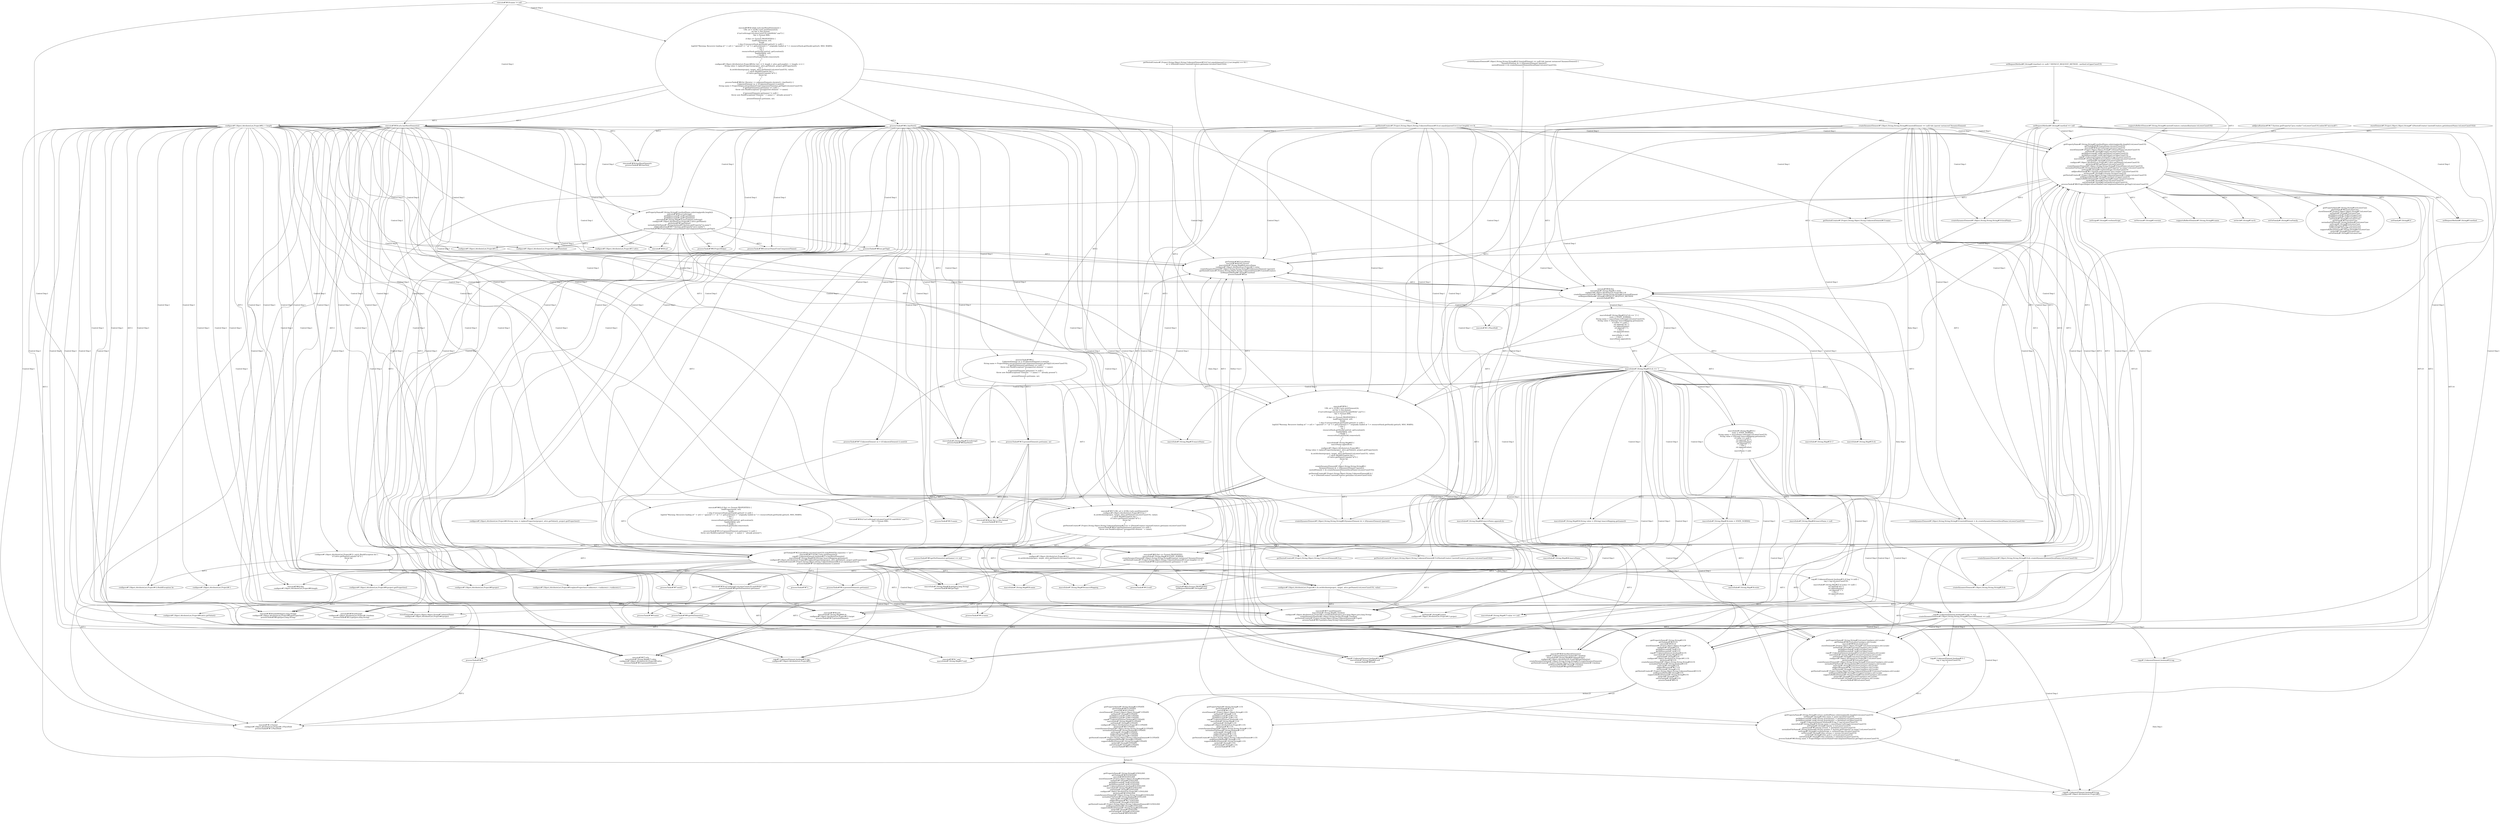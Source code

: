 digraph "Pattern" {
0 [label="getPropertyName#?,String,String#3:UPDATE
getToolsJar#?#23:UPDATE
execute#?#59:UPDATE
storeElement#?,Project,Object,Object,String#7:UPDATE
setName#?,String#3:UPDATE
getMilliseconds#?,int#3:UPDATE
getMilliseconds#?,int#3:UPDATE
copy#?,UnknownElement,boolean#32:UPDATE
macroSubs#?,String,Map#35:UPDATE
setFamily#?,String#3:UPDATE
configure#?,Object,AttributeList,Project#11:UPDATE
getAction#?#3:UPDATE
createDynamicElement#?,Object,String,String,String#10:UPDATE
normalizeFileName#?,String,boolean#3:UPDATE
setScope#?,String#3:UPDATE
addJavaRuntime#?#17:UPDATE
setVersion#?,String#3:UPDATE
getNestedCreator#?,Project,String,Object,String,UnknownElement#15:UPDATE
setRequestMethod#?,String#3:UPDATE
supportsReflectElement#?,String,String#4:UPDATE
setArch#?,String#3:UPDATE
setOsFamily#?,String#3:UPDATE
processTasks#?#8:UPDATE" shape=ellipse]
1 [label="getPropertyName#?,String,String#3:US
getToolsJar#?#23:US
execute#?#59:US
storeElement#?,Project,Object,Object,String#7:US
setName#?,String#3:US
getMilliseconds#?,int#3:US
getMilliseconds#?,int#3:US
copy#?,UnknownElement,boolean#32:US
macroSubs#?,String,Map#35:US
setFamily#?,String#3:US
configure#?,Object,AttributeList,Project#11:US
getAction#?#3:US
createDynamicElement#?,Object,String,String,String#10:US
normalizeFileName#?,String,boolean#3:US
setScope#?,String#3:US
addJavaRuntime#?#17:US
setVersion#?,String#3:US
getNestedCreator#?,Project,String,Object,String,UnknownElement#15:US
setRequestMethod#?,String#3:US
supportsReflectElement#?,String,String#4:US
setArch#?,String#3:US
setOsFamily#?,String#3:US
processTasks#?#8:US" shape=ellipse]
2 [label="getPropertyName#?,String,String#3:methodName.substring(prefix.length()).toLowerCase(US)
getToolsJar#?#23:javaHome.toLowerCase(US)
execute#?#59:url.toString().toLowerCase(US)
storeElement#?,Project,Object,Object,String#7:elementName.toLowerCase(US)
setName#?,String#3:name.toLowerCase(US)
getMilliseconds#?,int#3:getValue().toUpperCase(US)
getMilliseconds#?,int#3:getValue().toUpperCase(US)
copy#?,UnknownElement,boolean#32:tag.toLowerCase(US)
macroSubs#?,String,Map#35:macroName.toString().toLowerCase(US)
setFamily#?,String#3:f.toLowerCase(US)
configure#?,Object,AttributeList,Project#11:attrs.getName(i).toLowerCase(US)
getAction#?#3:getValue().toLowerCase(US)
createDynamicElement#?,Object,String,String,String#10:localName.toLowerCase(US)
normalizeFileName#?,String,boolean#3:System.getProperty(\"os.name\").toLowerCase(US)
setScope#?,String#3:verboseScope.toLowerCase(US)
addJavaRuntime#?#17:System.getProperty(\"java.vendor\").toLowerCase(US)
setVersion#?,String#3:version.toLowerCase(US)
getNestedCreator#?,Project,String,Object,String,UnknownElement#15:name.toLowerCase(US)
setRequestMethod#?,String#3:method.toUpperCase(US)
supportsReflectElement#?,String,String#4:name.toLowerCase(US)
setArch#?,String#3:arch.toLowerCase(US)
setOsFamily#?,String#3:osFamily.toLowerCase(US)
processTasks#?#8:ProjectHelper.extractNameFromComponentName(ue.getTag()).toLowerCase(US)" shape=ellipse]
3 [label="getPropertyName#?,String,String#3:return methodName.substring(prefix.length()).toLowerCase(US)
setName#?,String#3:this.name = name.toLowerCase(US)
getMilliseconds#?,int#3:String granularityU = getValue().toUpperCase(US)
getMilliseconds#?,int#3:String granularityU = getValue().toUpperCase(US)
copy#?,UnknownElement,boolean#32:tag = tag.toLowerCase(US)
macroSubs#?,String,Map#35:String name = macroName.toString().toLowerCase(US)
setFamily#?,String#3:family = f.toLowerCase(US)
getAction#?#3:String actionL = getValue().toLowerCase(US)
normalizeFileName#?,String,boolean#3:String osname = System.getProperty(\"os.name\").toLowerCase(US)
setScope#?,String#3:verboseScope = verboseScope.toLowerCase(US)
setVersion#?,String#3:this.version = version.toLowerCase(US)
setArch#?,String#3:this.arch = arch.toLowerCase(US)
setOsFamily#?,String#3:this.osFamily = osFamily.toLowerCase(US)
processTasks#?#8:String name = ProjectHelper.extractNameFromComponentName(ue.getTag()).toLowerCase(US)" shape=ellipse]
4 [label="getPropertyName#?,String,String#3:toLowerCase
getToolsJar#?#23:toLowerCase
storeElement#?,Project,Object,Object,String#7:toLowerCase
setName#?,String#3:toLowerCase
getMilliseconds#?,int#3:toUpperCase
getMilliseconds#?,int#3:toUpperCase
setFamily#?,String#3:toLowerCase
getAction#?#3:toLowerCase
normalizeFileName#?,String,boolean#3:toLowerCase
setScope#?,String#3:toLowerCase
addJavaRuntime#?#17:toLowerCase
setVersion#?,String#3:toLowerCase
supportsReflectElement#?,String,String#4:toLowerCase
setArch#?,String#3:toLowerCase
setOsFamily#?,String#3:toLowerCase" shape=ellipse]
5 [label="getPropertyName#?,String,String#3:methodName.substring(prefix.length())
execute#?#59:url.toString()
getMilliseconds#?,int#3:getValue()
getMilliseconds#?,int#3:getValue()
macroSubs#?,String,Map#35:macroName.toString()
configure#?,Object,AttributeList,Project#11:attrs.getName(i)
getAction#?#3:getValue()
normalizeFileName#?,String,boolean#3:System.getProperty(\"os.name\")
addJavaRuntime#?#17:System.getProperty(\"java.vendor\")
processTasks#?#8:ProjectHelper.extractNameFromComponentName(ue.getTag())" shape=ellipse]
6 [label="getPropertyName#?,String,String#3:toLowerCase(java.util.Locale)
getToolsJar#?#23:toLowerCase(java.util.Locale)
execute#?#59:toLowerCase()
storeElement#?,Project,Object,Object,String#7:toLowerCase(java.util.Locale)
setName#?,String#3:toLowerCase(java.util.Locale)
getMilliseconds#?,int#3:toUpperCase()
getMilliseconds#?,int#3:toUpperCase()
copy#?,UnknownElement,boolean#32:toLowerCase(java.util.Locale)
macroSubs#?,String,Map#35:toLowerCase(java.util.Locale)
setFamily#?,String#3:toLowerCase(java.util.Locale)
configure#?,Object,AttributeList,Project#11:toLowerCase()
getAction#?#3:toLowerCase()
createDynamicElement#?,Object,String,String,String#10:toLowerCase(java.util.Locale)
normalizeFileName#?,String,boolean#3:toLowerCase(java.util.Locale)
setScope#?,String#3:toLowerCase(java.util.Locale)
addJavaRuntime#?#17:toLowerCase(java.util.Locale)
setVersion#?,String#3:toLowerCase(java.util.Locale)
getNestedCreator#?,Project,String,Object,String,UnknownElement#15:toLowerCase(java.util.Locale)
setRequestMethod#?,String#3:toUpperCase(java.util.Locale)
supportsReflectElement#?,String,String#4:toLowerCase(java.util.Locale)
setArch#?,String#3:toLowerCase(java.util.Locale)
setOsFamily#?,String#3:toLowerCase(java.util.Locale)
processTasks#?#8:toLowerCase()" shape=ellipse]
7 [label="getPropertyName#?,String,String#-1:US
getToolsJar#?#-1:US
execute#?#-1:US
storeElement#?,Project,Object,Object,String#-1:US
setName#?,String#-1:US
getMilliseconds#?,int#-1:US
getMilliseconds#?,int#-1:US
copy#?,UnknownElement,boolean#-1:US
macroSubs#?,String,Map#-1:US
setFamily#?,String#-1:US
configure#?,Object,AttributeList,Project#-1:US
getAction#?#-1:US
createDynamicElement#?,Object,String,String,String#-1:US
normalizeFileName#?,String,boolean#-1:US
setScope#?,String#-1:US
addJavaRuntime#?#-1:US
setVersion#?,String#-1:US
getNestedCreator#?,Project,String,Object,String,UnknownElement#-1:US
setRequestMethod#?,String#-1:US
supportsReflectElement#?,String,String#-1:US
setArch#?,String#-1:US
setOsFamily#?,String#-1:US
processTasks#?#-1:US" shape=ellipse]
8 [label="getPropertyName#?,String,String#3:ENGLISH
getToolsJar#?#23:ENGLISH
execute#?#59:ENGLISH
storeElement#?,Project,Object,Object,String#8:ENGLISH
setName#?,String#3:ENGLISH
getMilliseconds#?,int#3:ENGLISH
getMilliseconds#?,int#3:ENGLISH
copy#?,UnknownElement,boolean#32:ENGLISH
macroSubs#?,String,Map#35:ENGLISH
setFamily#?,String#3:ENGLISH
configure#?,Object,AttributeList,Project#11:ENGLISH
getAction#?#3:ENGLISH
createDynamicElement#?,Object,String,String,String#10:ENGLISH
normalizeFileName#?,String,boolean#3:ENGLISH
setScope#?,String#3:ENGLISH
addJavaRuntime#?#17:ENGLISH
setVersion#?,String#3:ENGLISH
getNestedCreator#?,Project,String,Object,String,UnknownElement#15:ENGLISH
setRequestMethod#?,String#4:ENGLISH
supportsReflectElement#?,String,String#4:ENGLISH
setArch#?,String#3:ENGLISH
setOsFamily#?,String#3:ENGLISH
processTasks#?#9:ENGLISH" shape=ellipse]
9 [label="getToolsJar#?#23:javaHome.toLowerCase(US).endsWith(File.separator + \"jre\")
execute#?#57:((URL) (urls.nextElement()))
copy#?,UnknownElement,boolean#27:e.hasMoreElements()
macroSubs#?,String,Map#36:((String) (macroMapping.get(name)))
configure#?,Object,AttributeList,Project#9:replaceProperties(project, attrs.getValue(i), project.getProperties())
getNestedCreator#?,Project,String,Object,String,UnknownElement#14:uri.equals(parentUri)
processTasks#?#7:((UnknownElement) (i.next()))" shape=ellipse]
10 [label="getToolsJar#?#23:javaHome
execute#?#58:this.format
macroSubs#?,String,Map#44:macroName
configure#?,Object,AttributeList,Project#11:value
createDynamicElement#?,Object,String,String,String#9:((DynamicElement) (parent))
getNestedCreator#?,Project,String,Object,String,UnknownElement#15:nestedCreators
setRequestMethod#?,String#3:method
processTasks#?#8:ue" shape=ellipse]
11 [label="execute#?#56:hasMoreElements
processTasks#?#6:hasNext" shape=ellipse]
12 [label="execute#?#58:this
macroSubs#?,String,Map#11:state
configure#?,Object,AttributeList,Project#11:ih
createDynamicElement#?,Object,String,String,String#10:nestedElement
setRequestMethod#?,String#3:DEFAULT_REQUEST_METHOD
processTasks#?#6:i" shape=ellipse]
13 [label="execute#?#57:urls
macroSubs#?,String,Map#37:value
configure#?,Object,AttributeList,Project#9:attrs
processTasks#?#12:presentElements" shape=ellipse]
14 [label="execute#?#62:fmt == Format.PROPERTIES
macroSubs#?,String,Map#34:STATE_NORMAL
createDynamicElement#?,Object,String,String,String#8:(parent instanceof DynamicElement)
getNestedCreator#?,Project,String,Object,String,UnknownElement#14:(uri.length() == 0)
processTasks#?#12:presentElements.get(name) != null" shape=ellipse]
15 [label="execute#?#56:urls
macroSubs#?,String,Map#46:ch
configure#?,Object,AttributeList,Project#11:target
processTasks#?#15:presentElements" shape=ellipse]
16 [label="execute#?#56:hasMoreElements()
copy#?,UnknownElement,boolean#-1:boolean
macroSubs#?,String,Map#46:append(char)
configure#?,Object,AttributeList,Project#9:getValue(int)
createDynamicElement#?,Object,String,String,String#10:createDynamicElement()
getNestedCreator#?,Project,String,Object,String,UnknownElement#-1:boolean
setRequestMethod#?,String#-1:boolean
processTasks#?#9:getNsElements()" shape=ellipse]
17 [label="execute#?#-1:Format
configure#?,Object,AttributeList,Project#-1:PlaceHold
processTasks#?#-1:PlaceHold" shape=ellipse]
18 [label="execute#?#57:nextElement()
macroSubs#?,String,Map#-1:boolean
configure#?,Object,AttributeList,Project#11:setAttribute(Project,java.lang.Object,java.lang.String)
createDynamicElement#?,Object,String,String,String#-1:boolean
getNestedCreator#?,Project,String,Object,String,UnknownElement#15:get()
processTasks#?#15:put(java.lang.String,UnknownElement)" shape=ellipse]
19 [label="execute#?#59:endsWith(java.lang.String)
configure#?,Object,AttributeList,Project#9:getProperties()
processTasks#?#9:get(java.lang.String)" shape=ellipse]
20 [label="execute#?#62:Format.PROPERTIES
setRequestMethod#?,String#3:null" shape=ellipse]
21 [label="execute#?#56:\{
    URL url = ((URL) (urls.nextElement()));
    int fmt = this.format;
    if (url.toString().toLowerCase(US).endsWith(\".xml\")) \{
        fmt = Format.XML;
    \}
    if (fmt == Format.PROPERTIES) \{
        loadProperties(al, url);
        break;
    \} else if (resourceStack.getStack().get(url) != null) \{
        log((((((\"Warning: Recursive loading of \" + url) + \" ignored\") + \" at \") + getLocation()) + \" originally loaded at \") + resourceStack.getStack().get(url), MSG_WARN);
    \} else \{
        try \{
            resourceStack.getStack().put(url, getLocation());
            loadAntlib(al, url);
        \} finally \{
            resourceStack.getStack().remove(url);
        \}
    \}
\}
macroSubs#?,String,Map#45:\{
    macroName.append(ch);
\}
configure#?,Object,AttributeList,Project#8:\{
    String value = replaceProperties(project, attrs.getValue(i), project.getProperties());
    try \{
        ih.setAttribute(project, target, attrs.getName(i).toLowerCase(US), value);
    \} catch (BuildException be) \{
        if (!attrs.getName(i).equals(\"id\")) \{
            throw be;
        \}
    \}
\}
createDynamicElement#?,Object,String,String,String#8:\{
    DynamicElement dc = ((DynamicElement) (parent));
    nestedElement = dc.createDynamicElement(localName.toLowerCase(US));
\}
getNestedCreator#?,Project,String,Object,String,UnknownElement#14:\{
    nc = ((NestedCreator) (nestedCreators.get(name.toLowerCase(US))));
\}" shape=ellipse]
22 [label="execute#?#57:URL url = ((URL) (urls.nextElement()))
configure#?,Object,AttributeList,Project#10:try \{
    ih.setAttribute(project, target, attrs.getName(i).toLowerCase(US), value);
\} catch (BuildException be) \{
    if (!attrs.getName(i).equals(\"id\")) \{
        throw be;
    \}
\}
getNestedCreator#?,Project,String,Object,String,UnknownElement#15:nc = ((NestedCreator) (nestedCreators.get(name.toLowerCase(US))))
processTasks#?#9:if (getNsElements().get(name) == null) \{
    throw new BuildException(\"unsupported element \" + name);
\}" shape=ellipse]
23 [label="execute#?#59:url.toString().toLowerCase(US).endsWith(\".xml\")
processTasks#?#9:getNsElements().get(name)" shape=ellipse]
24 [label="execute#?#-1:PlaceHold" shape=ellipse]
25 [label="execute#?#59:toString()
configure#?,Object,AttributeList,Project#-1:boolean
processTasks#?#12:get(java.lang.String)" shape=ellipse]
26 [label="execute#?#59:url" shape=ellipse]
27 [label="execute#?#62:fmt
configure#?,Object,AttributeList,Project#8:length" shape=ellipse]
28 [label="execute#?#18:name != null" shape=ellipse]
29 [label="execute#?#56:urls.hasMoreElements()" shape=ellipse]
30 [label="execute#?#62:if (fmt == Format.PROPERTIES) \{
    loadProperties(al, url);
    break;
\} else if (resourceStack.getStack().get(url) != null) \{
    log((((((\"Warning: Recursive loading of \" + url) + \" ignored\") + \" at \") + getLocation()) + \" originally loaded at \") + resourceStack.getStack().get(url), MSG_WARN);
\} else \{
    try \{
        resourceStack.getStack().put(url, getLocation());
        loadAntlib(al, url);
    \} finally \{
        resourceStack.getStack().remove(url);
    \}
\}
processTasks#?#12:if (presentElements.get(name) != null) \{
    throw new BuildException((\"Element \" + name) + \" already present\");
\}" shape=ellipse]
31 [label="execute#?#59:\".xml\"
macroSubs#?,String,Map#37:null" shape=ellipse]
32 [label="execute#?#56:while (urls.hasMoreElements()) \{
    URL url = ((URL) (urls.nextElement()));
    int fmt = this.format;
    if (url.toString().toLowerCase(US).endsWith(\".xml\")) \{
        fmt = Format.XML;
    \}
    if (fmt == Format.PROPERTIES) \{
        loadProperties(al, url);
        break;
    \} else if (resourceStack.getStack().get(url) != null) \{
        log((((((\"Warning: Recursive loading of \" + url) + \" ignored\") + \" at \") + getLocation()) + \" originally loaded at \") + resourceStack.getStack().get(url), MSG_WARN);
    \} else \{
        try \{
            resourceStack.getStack().put(url, getLocation());
            loadAntlib(al, url);
        \} finally \{
            resourceStack.getStack().remove(url);
        \}
    \}
\} 
configure#?,Object,AttributeList,Project#8:for (int i = 0, length = attrs.getLength(); i < length; i++) \{
    String value = replaceProperties(project, attrs.getValue(i), project.getProperties());
    try \{
        ih.setAttribute(project, target, attrs.getName(i).toLowerCase(US), value);
    \} catch (BuildException be) \{
        if (!attrs.getName(i).equals(\"id\")) \{
            throw be;
        \}
    \}
\}
processTasks#?#6:for (Iterator i = unknownElements.iterator(); i.hasNext();) \{
    UnknownElement ue = ((UnknownElement) (i.next()));
    String name = ProjectHelper.extractNameFromComponentName(ue.getTag()).toLowerCase(US);
    if (getNsElements().get(name) == null) \{
        throw new BuildException(\"unsupported element \" + name);
    \}
    if (presentElements.get(name) != null) \{
        throw new BuildException((\"Element \" + name) + \" already present\");
    \}
    presentElements.put(name, ue);
\}" shape=ellipse]
33 [label="execute#?#59:if (url.toString().toLowerCase(US).endsWith(\".xml\")) \{
    fmt = Format.XML;
\}" shape=ellipse]
34 [label="execute#?#58:int fmt = this.format
processTasks#?#15:ue" shape=ellipse]
35 [label="storeElement#?,Project,Object,Object,String#7:elementName
configure#?,Object,AttributeList,Project#9:project" shape=ellipse]
36 [label="storeElement#?,Project,Object,Object,String#7:((NestedCreator) (nestedCreators.get(elementName.toLowerCase(US))))" shape=ellipse]
37 [label="setName#?,String#3:name
configure#?,Object,AttributeList,Project#11:project" shape=ellipse]
38 [label="copy#?,UnknownElement,boolean#32:tag
configure#?,Object,AttributeList,Project#8:i" shape=ellipse]
39 [label="copy#?,UnknownElement,boolean#31:tag
configure#?,Object,AttributeList,Project#9:i" shape=ellipse]
40 [label="copy#?,UnknownElement,boolean#31:\{
    tag = tag.toLowerCase(US);
\}" shape=ellipse]
41 [label="copy#?,UnknownElement,boolean#31:tag != null
createDynamicElement#?,Object,String,String,String#8:(nestedElement == null)" shape=ellipse]
42 [label="copy#?,UnknownElement,boolean#31:if (tag != null) \{
    tag = tag.toLowerCase(US);
\}
macroSubs#?,String,Map#37:if (value == null) \{
    ret.append(\"@\{\");
    ret.append(name);
    ret.append(\"\}\");
\} else \{
    ret.append(value);
\}" shape=ellipse]
43 [label="copy#?,UnknownElement,boolean#31:null
macroSubs#?,String,Map#44:null
processTasks#?#9:null" shape=ellipse]
44 [label="copy#?,UnknownElement,boolean#32:tag" shape=ellipse]
45 [label="macroSubs#?,String,Map#34:state = STATE_NORMAL" shape=ellipse]
46 [label="macroSubs#?,String,Map#36:macroMapping" shape=ellipse]
47 [label="macroSubs#?,String,Map#33:'\}'" shape=ellipse]
48 [label="macroSubs#?,String,Map#36:get(java.lang.String)
processTasks#?#8:getTag()" shape=ellipse]
49 [label="macroSubs#?,String,Map#33:ch == '\}'" shape=ellipse]
50 [label="macroSubs#?,String,Map#33:ch" shape=ellipse]
51 [label="macroSubs#?,String,Map#36:name" shape=ellipse]
52 [label="macroSubs#?,String,Map#37:value == null" shape=ellipse]
53 [label="macroSubs#?,String,Map#46:macroName" shape=ellipse]
54 [label="macroSubs#?,String,Map#35:toString()
processTasks#?#6:hasNext()" shape=ellipse]
55 [label="macroSubs#?,String,Map#35:macroName" shape=ellipse]
56 [label="macroSubs#?,String,Map#44:macroName = null" shape=ellipse]
57 [label="macroSubs#?,String,Map#33:if (ch == '\}') \{
    state = STATE_NORMAL;
    String name = macroName.toString().toLowerCase(US);
    String value = ((String) (macroMapping.get(name)));
    if (value == null) \{
        ret.append(\"@\{\");
        ret.append(name);
        ret.append(\"\}\");
    \} else \{
        ret.append(value);
    \}
    macroName = null;
\} else \{
    macroName.append(ch);
\}" shape=ellipse]
58 [label="macroSubs#?,String,Map#33:\{
    state = STATE_NORMAL;
    String name = macroName.toString().toLowerCase(US);
    String value = ((String) (macroMapping.get(name)));
    if (value == null) \{
        ret.append(\"@\{\");
        ret.append(name);
        ret.append(\"\}\");
    \} else \{
        ret.append(value);
    \}
    macroName = null;
\}" shape=ellipse]
59 [label="macroSubs#?,String,Map#36:String value = ((String) (macroMapping.get(name)))" shape=ellipse]
60 [label="macroSubs#?,String,Map#34:state" shape=ellipse]
61 [label="macroSubs#?,String,Map#46:macroName.append(ch)" shape=ellipse]
62 [label="setFamily#?,String#3:f" shape=ellipse]
63 [label="configure#?,Object,AttributeList,Project#11:ih.setAttribute(project, target, attrs.getName(i).toLowerCase(US), value)" shape=ellipse]
64 [label="configure#?,Object,AttributeList,Project#9:replaceProperties(<unknown>,<unknown>,<unknown>)" shape=ellipse]
65 [label="configure#?,Object,AttributeList,Project#10:\{
    ih.setAttribute(project, target, attrs.getName(i).toLowerCase(US), value);
\}" shape=ellipse]
66 [label="configure#?,Object,AttributeList,Project#9:String value = replaceProperties(project, attrs.getValue(i), project.getProperties())" shape=ellipse]
67 [label="configure#?,Object,AttributeList,Project#11:getName(int)" shape=ellipse]
68 [label="configure#?,Object,AttributeList,Project#8:i < length" shape=ellipse]
69 [label="configure#?,Object,AttributeList,Project#12: catch (BuildException be) \{
    if (!attrs.getName(i).equals(\"id\")) \{
        throw be;
    \}
\}" shape=ellipse]
70 [label="configure#?,Object,AttributeList,Project#9:project.getProperties()" shape=ellipse]
71 [label="configure#?,Object,AttributeList,Project#11:i" shape=ellipse]
72 [label="configure#?,Object,AttributeList,Project#9:project" shape=ellipse]
73 [label="configure#?,Object,AttributeList,Project#12:BuildException be" shape=ellipse]
74 [label="configure#?,Object,AttributeList,Project#-1:" shape=ellipse]
75 [label="configure#?,Object,AttributeList,Project#11:attrs" shape=ellipse]
76 [label="configure#?,Object,AttributeList,Project#9:attrs.getValue(i)" shape=ellipse]
77 [label="createDynamicElement#?,Object,String,String,String#10:dc.createDynamicElement(localName.toLowerCase(US))" shape=ellipse]
78 [label="createDynamicElement#?,Object,String,String,String#10:dc" shape=ellipse]
79 [label="createDynamicElement#?,Object,String,String,String#8:if ((nestedElement == null) && (parent instanceof DynamicElement)) \{
    DynamicElement dc = ((DynamicElement) (parent));
    nestedElement = dc.createDynamicElement(localName.toLowerCase(US));
\}" shape=ellipse]
80 [label="createDynamicElement#?,Object,String,String,String#10:nestedElement = dc.createDynamicElement(localName.toLowerCase(US))" shape=ellipse]
81 [label="createDynamicElement#?,Object,String,String,String#8:(nestedElement == null) && (parent instanceof DynamicElement)" shape=ellipse]
82 [label="createDynamicElement#?,Object,String,String,String#9:DynamicElement dc = ((DynamicElement) (parent))" shape=ellipse]
83 [label="createDynamicElement#?,Object,String,String,String#10:localName" shape=ellipse]
84 [label="setScope#?,String#3:verboseScope" shape=ellipse]
85 [label="addJavaRuntime#?#17:System.getProperty(\"java.vendor\").toLowerCase(US).indexOf(\"microsoft\")" shape=ellipse]
86 [label="setVersion#?,String#3:version" shape=ellipse]
87 [label="getNestedCreator#?,Project,String,Object,String,UnknownElement#15:name" shape=ellipse]
88 [label="getNestedCreator#?,Project,String,Object,String,UnknownElement#15:nc" shape=ellipse]
89 [label="getNestedCreator#?,Project,String,Object,String,UnknownElement#14:if (uri.equals(parentUri) || (uri.length() == 0)) \{
    nc = ((NestedCreator) (nestedCreators.get(name.toLowerCase(US))));
\}" shape=ellipse]
90 [label="getNestedCreator#?,Project,String,Object,String,UnknownElement#15:((NestedCreator) (nestedCreators.get(name.toLowerCase(US))))" shape=ellipse]
91 [label="getNestedCreator#?,Project,String,Object,String,UnknownElement#14:uri.equals(parentUri) || (uri.length() == 0)" shape=ellipse]
92 [label="setRequestMethod#?,String#3:method == null" shape=ellipse]
93 [label="setRequestMethod#?,String#3:method" shape=ellipse]
94 [label="setRequestMethod#?,String#3:(method == null) ? DEFAULT_REQUEST_METHOD : method.toUpperCase(US)" shape=ellipse]
95 [label="supportsReflectElement#?,String,String#4:nestedCreators.containsKey(name.toLowerCase(US))" shape=ellipse]
96 [label="supportsReflectElement#?,String,String#4:name" shape=ellipse]
97 [label="setArch#?,String#3:arch" shape=ellipse]
98 [label="setOsFamily#?,String#3:osFamily" shape=ellipse]
99 [label="processTasks#?#12:null" shape=ellipse]
100 [label="processTasks#?#8:ProjectHelper" shape=ellipse]
101 [label="processTasks#?#12:name" shape=ellipse]
102 [label="processTasks#?#9:name" shape=ellipse]
103 [label="processTasks#?#7:UnknownElement ue = ((UnknownElement) (i.next()))" shape=ellipse]
104 [label="processTasks#?#9:getNsElements()" shape=ellipse]
105 [label="processTasks#?#7:i" shape=ellipse]
106 [label="processTasks#?#15:name" shape=ellipse]
107 [label="processTasks#?#8:extractNameFromComponentName()" shape=ellipse]
108 [label="processTasks#?#7:next()" shape=ellipse]
109 [label="processTasks#?#12:presentElements.get(name)" shape=ellipse]
110 [label="processTasks#?#8:ue.getTag()" shape=ellipse]
111 [label="processTasks#?#-1:" shape=ellipse]
112 [label="processTasks#?#6:i.hasNext()" shape=ellipse]
113 [label="processTasks#?#9:getNsElements().get(name) == null" shape=ellipse]
114 [label="processTasks#?#6:\{
    UnknownElement ue = ((UnknownElement) (i.next()));
    String name = ProjectHelper.extractNameFromComponentName(ue.getTag()).toLowerCase(US);
    if (getNsElements().get(name) == null) \{
        throw new BuildException(\"unsupported element \" + name);
    \}
    if (presentElements.get(name) != null) \{
        throw new BuildException((\"Element \" + name) + \" already present\");
    \}
    presentElements.put(name, ue);
\}" shape=ellipse]
115 [label="processTasks#?#15:presentElements.put(name, ue)" shape=ellipse]
0 -> 8 [label="Action:23"];
1 -> 0 [label="Action:23"];
1 -> 7 [label="AST:23"];
2 -> 1 [label="AST:23"];
2 -> 4 [label="AST:15"];
2 -> 5 [label="AST:10"];
2 -> 6 [label="AST:23"];
2 -> 10 [label="AST:1"];
2 -> 35 [label="AST:1"];
2 -> 37 [label="AST:1"];
2 -> 44 [label="AST:1"];
2 -> 62 [label="AST:1"];
2 -> 83 [label="AST:1"];
2 -> 84 [label="AST:1"];
2 -> 86 [label="AST:1"];
2 -> 87 [label="AST:1"];
2 -> 93 [label="AST:1"];
2 -> 96 [label="AST:1"];
2 -> 97 [label="AST:1"];
2 -> 98 [label="AST:1"];
3 -> 2 [label="AST:14"];
3 -> 38 [label="AST:1"];
5 -> 25 [label="AST:1"];
5 -> 26 [label="AST:1"];
5 -> 54 [label="AST:1"];
5 -> 55 [label="AST:1"];
5 -> 67 [label="AST:1"];
5 -> 71 [label="AST:1"];
5 -> 75 [label="AST:1"];
5 -> 100 [label="AST:1"];
5 -> 107 [label="AST:1"];
5 -> 110 [label="AST:1"];
9 -> 2 [label="AST:1"];
9 -> 13 [label="AST:1"];
9 -> 18 [label="AST:1"];
9 -> 39 [label="Control Dep:1"];
9 -> 41 [label="Control Dep:1"];
9 -> 42 [label="Control Dep:1"];
9 -> 43 [label="Control Dep:1"];
9 -> 46 [label="AST:1"];
9 -> 48 [label="AST:1"];
9 -> 51 [label="AST:1"];
9 -> 64 [label="AST:1"];
9 -> 70 [label="AST:1"];
9 -> 72 [label="AST:1"];
9 -> 74 [label="AST:1"];
9 -> 76 [label="AST:1"];
9 -> 105 [label="AST:1"];
9 -> 108 [label="AST:1"];
10 -> 12 [label="AST:1"];
10 -> 53 [label="Define Use:1"];
10 -> 88 [label="Data Dep:1"];
12 -> 24 [label="AST:1"];
12 -> 47 [label="Control Dep:1"];
12 -> 49 [label="Control Dep:1"];
12 -> 50 [label="Control Dep:1"];
12 -> 57 [label="Control Dep:1"];
14 -> 27 [label="AST:1"];
14 -> 20 [label="AST:1"];
14 -> 60 [label="Data Dep:1"];
14 -> 99 [label="AST:1"];
14 -> 109 [label="AST:1"];
20 -> 17 [label="AST:1"];
21 -> 22 [label="AST:3"];
21 -> 34 [label="AST:1"];
21 -> 33 [label="AST:1"];
21 -> 30 [label="AST:1"];
21 -> 61 [label="AST:1"];
21 -> 66 [label="AST:1"];
21 -> 80 [label="AST:1"];
21 -> 82 [label="AST:1"];
22 -> 9 [label="AST:1"];
22 -> 65 [label="AST:1"];
22 -> 69 [label="AST:1"];
22 -> 88 [label="AST:1"];
22 -> 90 [label="AST:1"];
22 -> 113 [label="AST:1"];
23 -> 19 [label="AST:2"];
23 -> 2 [label="AST:1"];
23 -> 31 [label="AST:1"];
23 -> 102 [label="AST:1"];
23 -> 104 [label="AST:1"];
28 -> 15 [label="Control Dep:1"];
28 -> 16 [label="Control Dep:1"];
28 -> 32 [label="Control Dep:1"];
28 -> 29 [label="Control Dep:1"];
29 -> 11 [label="AST:1"];
29 -> 12 [label="Control Dep:1"];
29 -> 13 [label="Control Dep:1"];
29 -> 14 [label="Control Dep:1"];
29 -> 15 [label="AST:1"];
29 -> 16 [label="AST:1"];
29 -> 17 [label="Control Dep:1"];
29 -> 18 [label="Control Dep:1"];
29 -> 19 [label="Control Dep:1"];
29 -> 20 [label="Control Dep:1"];
29 -> 21 [label="Control Dep:1"];
29 -> 22 [label="Control Dep:1"];
29 -> 23 [label="Control Dep:1"];
29 -> 24 [label="Control Dep:1"];
29 -> 25 [label="Control Dep:1"];
29 -> 26 [label="Control Dep:1"];
29 -> 27 [label="Control Dep:1"];
29 -> 9 [label="Control Dep:1"];
29 -> 34 [label="Control Dep:1"];
29 -> 10 [label="Control Dep:1"];
29 -> 33 [label="Control Dep:1"];
29 -> 2 [label="Control Dep:1"];
29 -> 6 [label="Control Dep:1"];
29 -> 5 [label="Control Dep:1"];
29 -> 1 [label="Control Dep:1"];
29 -> 31 [label="Control Dep:1"];
29 -> 30 [label="Control Dep:1"];
30 -> 14 [label="AST:2"];
32 -> 21 [label="AST:2"];
32 -> 29 [label="AST:1"];
32 -> 68 [label="AST:1"];
32 -> 112 [label="AST:1"];
32 -> 114 [label="AST:1"];
33 -> 23 [label="AST:1"];
34 -> 10 [label="AST:1"];
36 -> 2 [label="AST:1"];
40 -> 3 [label="AST:1"];
41 -> 38 [label="Control Dep:1"];
41 -> 39 [label="AST:1"];
41 -> 40 [label="Control Dep:1"];
41 -> 16 [label="AST:1"];
41 -> 43 [label="AST:1"];
41 -> 3 [label="Control Dep:1"];
41 -> 2 [label="Control Dep:1"];
41 -> 6 [label="Control Dep:1"];
41 -> 44 [label="Control Dep:1"];
41 -> 1 [label="Control Dep:1"];
42 -> 40 [label="AST:1"];
42 -> 41 [label="AST:1"];
42 -> 52 [label="AST:1"];
44 -> 38 [label="Data Dep:1"];
45 -> 60 [label="AST:1"];
45 -> 14 [label="AST:1"];
49 -> 45 [label="Control Dep:1"];
49 -> 46 [label="Control Dep:1"];
49 -> 47 [label="AST:1"];
49 -> 48 [label="Control Dep:1"];
49 -> 18 [label="AST:1"];
49 -> 50 [label="AST:1"];
49 -> 58 [label="Control Dep:1"];
49 -> 60 [label="Control Dep:1"];
49 -> 14 [label="Control Dep:1"];
49 -> 3 [label="Control Dep:1"];
49 -> 2 [label="Control Dep:1"];
49 -> 6 [label="Control Dep:1"];
49 -> 5 [label="Control Dep:1"];
49 -> 54 [label="Control Dep:1"];
49 -> 55 [label="Control Dep:1"];
49 -> 1 [label="Control Dep:1"];
49 -> 59 [label="Control Dep:1"];
49 -> 9 [label="Control Dep:1"];
49 -> 51 [label="Control Dep:1"];
49 -> 42 [label="Control Dep:1"];
49 -> 52 [label="Control Dep:1"];
49 -> 13 [label="Control Dep:1"];
49 -> 31 [label="Control Dep:1"];
49 -> 56 [label="Control Dep:1"];
49 -> 10 [label="Control Dep:1"];
49 -> 43 [label="Control Dep:1"];
49 -> 21 [label="Control Dep:1"];
49 -> 61 [label="Control Dep:1"];
49 -> 16 [label="Control Dep:1"];
49 -> 53 [label="Control Dep:1"];
49 -> 15 [label="Control Dep:1"];
52 -> 13 [label="AST:1"];
52 -> 31 [label="AST:1"];
56 -> 10 [label="AST:1"];
56 -> 43 [label="AST:1"];
57 -> 49 [label="AST:1"];
57 -> 58 [label="AST:1"];
57 -> 21 [label="AST:1"];
58 -> 45 [label="AST:1"];
58 -> 56 [label="AST:1"];
58 -> 3 [label="AST:1"];
58 -> 59 [label="AST:1"];
58 -> 42 [label="AST:1"];
59 -> 9 [label="AST:1"];
61 -> 53 [label="AST:1"];
61 -> 16 [label="AST:1"];
61 -> 15 [label="AST:1"];
63 -> 12 [label="AST:1"];
63 -> 18 [label="AST:1"];
63 -> 37 [label="AST:1"];
63 -> 15 [label="AST:1"];
63 -> 2 [label="AST:1"];
63 -> 10 [label="AST:1"];
65 -> 63 [label="AST:1"];
66 -> 9 [label="AST:1"];
68 -> 63 [label="Control Dep:1"];
68 -> 64 [label="Control Dep:1"];
68 -> 65 [label="Control Dep:1"];
68 -> 66 [label="Control Dep:1"];
68 -> 67 [label="Control Dep:1"];
68 -> 25 [label="AST:1"];
68 -> 38 [label="AST:1"];
68 -> 27 [label="AST:1"];
68 -> 21 [label="Control Dep:1"];
68 -> 9 [label="Control Dep:1"];
68 -> 74 [label="Control Dep:1"];
68 -> 17 [label="Control Dep:1"];
68 -> 72 [label="Control Dep:1"];
68 -> 76 [label="Control Dep:1"];
68 -> 16 [label="Control Dep:1"];
68 -> 13 [label="Control Dep:1"];
68 -> 39 [label="Control Dep:1"];
68 -> 70 [label="Control Dep:1"];
68 -> 19 [label="Control Dep:1"];
68 -> 35 [label="Control Dep:1"];
68 -> 22 [label="Control Dep:1"];
68 -> 18 [label="Control Dep:1"];
68 -> 12 [label="Control Dep:1"];
68 -> 37 [label="Control Dep:1"];
68 -> 15 [label="Control Dep:1"];
68 -> 2 [label="Control Dep:1"];
68 -> 6 [label="Control Dep:1"];
68 -> 5 [label="Control Dep:1"];
68 -> 75 [label="Control Dep:1"];
68 -> 71 [label="Control Dep:1"];
68 -> 1 [label="Control Dep:1"];
68 -> 10 [label="Control Dep:1"];
68 -> 69 [label="Control Dep:1"];
68 -> 73 [label="Control Dep:1"];
69 -> 73 [label="AST:1"];
70 -> 35 [label="AST:1"];
70 -> 19 [label="AST:1"];
74 -> 17 [label="AST:1"];
76 -> 13 [label="AST:1"];
76 -> 16 [label="AST:1"];
76 -> 39 [label="AST:1"];
77 -> 78 [label="AST:1"];
77 -> 16 [label="AST:1"];
77 -> 2 [label="AST:1"];
78 -> 12 [label="Data Dep:1"];
79 -> 81 [label="AST:1"];
79 -> 21 [label="AST:1"];
80 -> 77 [label="AST:1"];
80 -> 12 [label="AST:1"];
81 -> 77 [label="Control Dep:1"];
81 -> 78 [label="Control Dep:1"];
81 -> 80 [label="Control Dep:1"];
81 -> 18 [label="AST:1"];
81 -> 41 [label="AST:1"];
81 -> 14 [label="AST:1"];
81 -> 21 [label="Control Dep:1"];
81 -> 82 [label="Control Dep:1"];
81 -> 10 [label="Control Dep:1"];
81 -> 12 [label="Control Dep:1"];
81 -> 16 [label="Control Dep:1"];
81 -> 2 [label="Control Dep:1"];
81 -> 6 [label="Control Dep:1"];
81 -> 83 [label="Control Dep:1"];
81 -> 1 [label="Control Dep:1"];
82 -> 10 [label="AST:1"];
83 -> 12 [label="Data Dep:1"];
85 -> 2 [label="AST:1"];
87 -> 88 [label="Data Dep:1"];
89 -> 91 [label="AST:1"];
89 -> 21 [label="AST:1"];
90 -> 10 [label="AST:1"];
90 -> 18 [label="AST:1"];
90 -> 2 [label="AST:1"];
91 -> 87 [label="Control Dep:1"];
91 -> 88 [label="Control Dep:1"];
91 -> 90 [label="Control Dep:1"];
91 -> 16 [label="AST:1"];
91 -> 9 [label="AST:1"];
91 -> 14 [label="AST:1"];
91 -> 21 [label="Control Dep:1"];
91 -> 22 [label="Control Dep:1"];
91 -> 18 [label="Control Dep:1"];
91 -> 10 [label="Control Dep:1"];
91 -> 2 [label="Control Dep:1"];
91 -> 6 [label="Control Dep:1"];
91 -> 1 [label="Control Dep:1"];
92 -> 16 [label="AST:1"];
92 -> 10 [label="AST:1"];
92 -> 20 [label="AST:1"];
92 -> 12 [label="Control Dep:1"];
92 -> 2 [label="Control Dep:1"];
92 -> 6 [label="Control Dep:1"];
92 -> 93 [label="Control Dep:1"];
92 -> 1 [label="Control Dep:1"];
94 -> 92 [label="AST:1"];
94 -> 12 [label="AST:1"];
94 -> 2 [label="AST:1"];
95 -> 2 [label="AST:1"];
103 -> 9 [label="AST:1"];
104 -> 111 [label="AST:1"];
104 -> 16 [label="AST:1"];
109 -> 101 [label="AST:1"];
109 -> 13 [label="AST:1"];
109 -> 25 [label="AST:1"];
110 -> 10 [label="AST:1"];
110 -> 48 [label="AST:1"];
111 -> 17 [label="AST:1"];
112 -> 99 [label="Control Dep:1"];
112 -> 100 [label="Control Dep:1"];
112 -> 101 [label="Control Dep:1"];
112 -> 102 [label="Control Dep:1"];
112 -> 103 [label="Control Dep:1"];
112 -> 104 [label="Control Dep:1"];
112 -> 105 [label="Control Dep:1"];
112 -> 106 [label="Control Dep:1"];
112 -> 107 [label="Control Dep:1"];
112 -> 108 [label="Control Dep:1"];
112 -> 109 [label="Control Dep:1"];
112 -> 110 [label="Control Dep:1"];
112 -> 111 [label="Control Dep:1"];
112 -> 11 [label="AST:1"];
112 -> 12 [label="AST:1"];
112 -> 54 [label="AST:1"];
112 -> 114 [label="Control Dep:1"];
112 -> 9 [label="Control Dep:1"];
112 -> 3 [label="Control Dep:1"];
112 -> 2 [label="Control Dep:1"];
112 -> 6 [label="Control Dep:1"];
112 -> 5 [label="Control Dep:1"];
112 -> 48 [label="Control Dep:1"];
112 -> 10 [label="Control Dep:1"];
112 -> 1 [label="Control Dep:1"];
112 -> 22 [label="Control Dep:1"];
112 -> 113 [label="Control Dep:1"];
112 -> 23 [label="Control Dep:1"];
112 -> 19 [label="Control Dep:1"];
112 -> 16 [label="Control Dep:1"];
112 -> 17 [label="Control Dep:1"];
112 -> 43 [label="Control Dep:1"];
112 -> 30 [label="Control Dep:1"];
112 -> 14 [label="Control Dep:1"];
112 -> 25 [label="Control Dep:1"];
112 -> 13 [label="Control Dep:1"];
112 -> 115 [label="Control Dep:1"];
112 -> 18 [label="Control Dep:1"];
112 -> 15 [label="Control Dep:1"];
112 -> 34 [label="Control Dep:1"];
113 -> 23 [label="AST:1"];
113 -> 43 [label="AST:1"];
114 -> 103 [label="AST:1"];
114 -> 3 [label="AST:1"];
114 -> 22 [label="AST:1"];
114 -> 30 [label="AST:1"];
114 -> 115 [label="AST:1"];
115 -> 106 [label="AST:1"];
115 -> 15 [label="AST:1"];
115 -> 18 [label="AST:1"];
115 -> 34 [label="AST:1"];
}